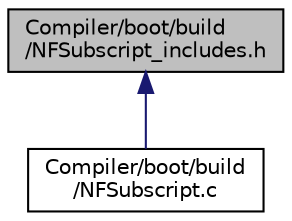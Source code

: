digraph "Compiler/boot/build/NFSubscript_includes.h"
{
  edge [fontname="Helvetica",fontsize="10",labelfontname="Helvetica",labelfontsize="10"];
  node [fontname="Helvetica",fontsize="10",shape=record];
  Node20 [label="Compiler/boot/build\l/NFSubscript_includes.h",height=0.2,width=0.4,color="black", fillcolor="grey75", style="filled", fontcolor="black"];
  Node20 -> Node21 [dir="back",color="midnightblue",fontsize="10",style="solid",fontname="Helvetica"];
  Node21 [label="Compiler/boot/build\l/NFSubscript.c",height=0.2,width=0.4,color="black", fillcolor="white", style="filled",URL="$d0/d93/_n_f_subscript_8c.html"];
}
